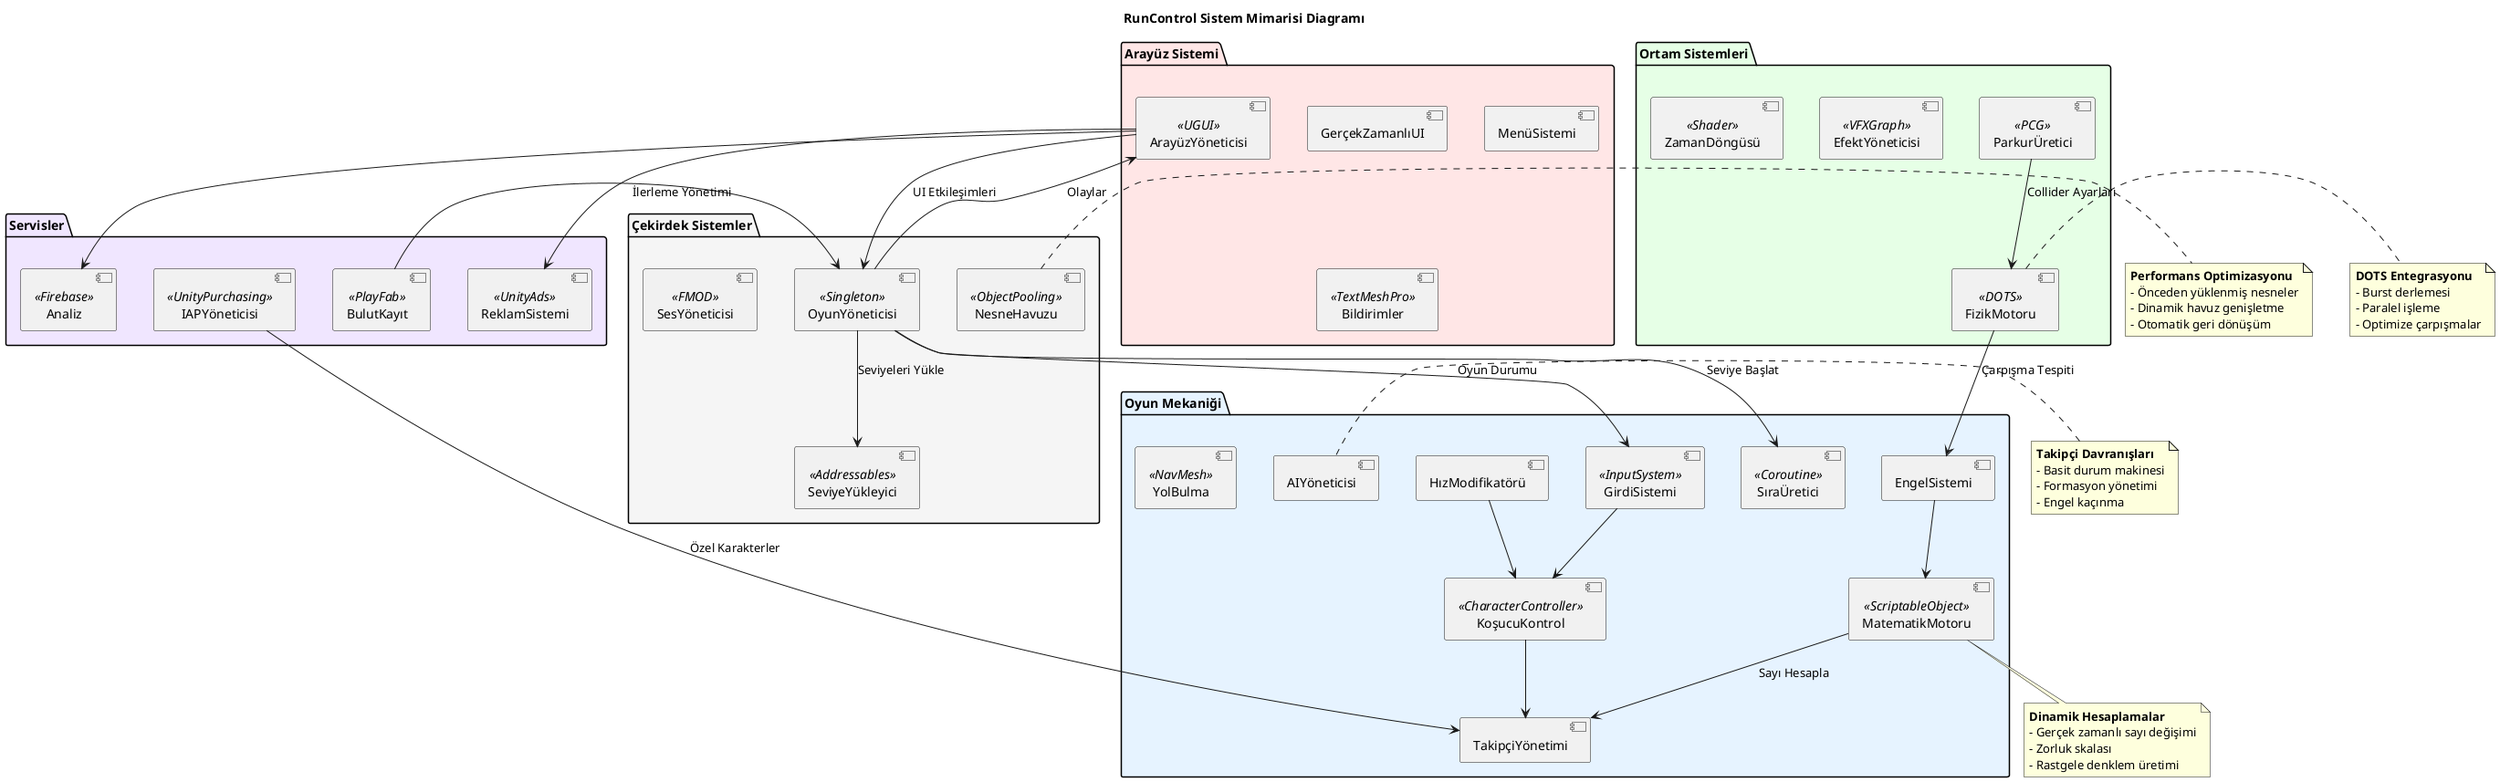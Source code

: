 @startuml RunControl_System_Architecture_Optimized
title RunControl Sistem Mimarisi Diagramı

skinparam nodesep 40
skinparam ranksep 50
skinparam shadowing false
skinparam monochrome false
skinparam classFontColor #333333

package "**Çekirdek Sistemler**" #F5F5F5 {
    [OyunYöneticisi] <<Singleton>>
    [SeviyeYükleyici] <<Addressables>>
    [NesneHavuzu] <<ObjectPooling>>
    [SesYöneticisi] <<FMOD>>
}

package "**Oyun Mekaniği**" #E6F3FF {
    [GirdiSistemi] <<InputSystem>>
    [KoşucuKontrol] <<CharacterController>>
    [TakipçiYönetimi]
    
    [EngelSistemi]
    [MatematikMotoru] <<ScriptableObject>>
    [HızModifikatörü]
    
    [AIYöneticisi]
    [SıraÜretici] <<Coroutine>>
    [YolBulma] <<NavMesh>>
}

package "**Ortam Sistemleri**" #E6FFE6 {
    [ParkurÜretici] <<PCG>>
    [FizikMotoru] <<DOTS>>
    [EfektYöneticisi] <<VFXGraph>>
    [ZamanDöngüsü] <<Shader>>
}

package "**Arayüz Sistemi**" #FFE6E6 {
    [ArayüzYöneticisi] <<UGUI>>
    [GerçekZamanlıUI]
    [MenüSistemi]
    [Bildirimler] <<TextMeshPro>>
}

package "**Servisler**" #F0E6FF {
    [Analiz] <<Firebase>>
    [BulutKayıt] <<PlayFab>>
    [IAPYöneticisi] <<UnityPurchasing>>
    [ReklamSistemi] <<UnityAds>>
}

' ===================== BAĞLANTILAR =====================

[OyunYöneticisi] --> [GirdiSistemi] : "Oyun Durumu"
[OyunYöneticisi] --> [SıraÜretici] : "Seviye Başlat"
[OyunYöneticisi] --> [ArayüzYöneticisi] : "Olaylar"
[OyunYöneticisi] --> [SeviyeYükleyici] : "Seviyeleri Yükle"
[BulutKayıt] --> [OyunYöneticisi] : "İlerleme Yönetimi"

[GirdiSistemi] --> [KoşucuKontrol]
[KoşucuKontrol] --> [TakipçiYönetimi]

[EngelSistemi] --> [MatematikMotoru]
[MatematikMotoru] --> [TakipçiYönetimi] : "Sayı Hesapla"
[HızModifikatörü] --> [KoşucuKontrol]

[ParkurÜretici] --> [FizikMotoru] : "Collider Ayarları"
[FizikMotoru] --> [EngelSistemi] : "Çarpışma Tespiti"

[ArayüzYöneticisi] --> [Analiz]
[ArayüzYöneticisi] --> [ReklamSistemi]
[ArayüzYöneticisi] --> [OyunYöneticisi] : "UI Etkileşimleri"

[IAPYöneticisi] --> [TakipçiYönetimi] : "Özel Karakterler"

' ===================== NOTLAR =====================

note right of [NesneHavuzu]
**Performans Optimizasyonu**
- Önceden yüklenmiş nesneler
- Dinamik havuz genişletme
- Otomatik geri dönüşüm
end note

note right of [FizikMotoru]
**DOTS Entegrasyonu**
- Burst derlemesi
- Paralel işleme
- Optimize çarpışmalar
end note

note left of [AIYöneticisi]
**Takipçi Davranışları**
- Basit durum makinesi
- Formasyon yönetimi
- Engel kaçınma
end note

note bottom of [MatematikMotoru]
**Dinamik Hesaplamalar**
- Gerçek zamanlı sayı değişimi
- Zorluk skalası
- Rastgele denklem üretimi
end note

@enduml